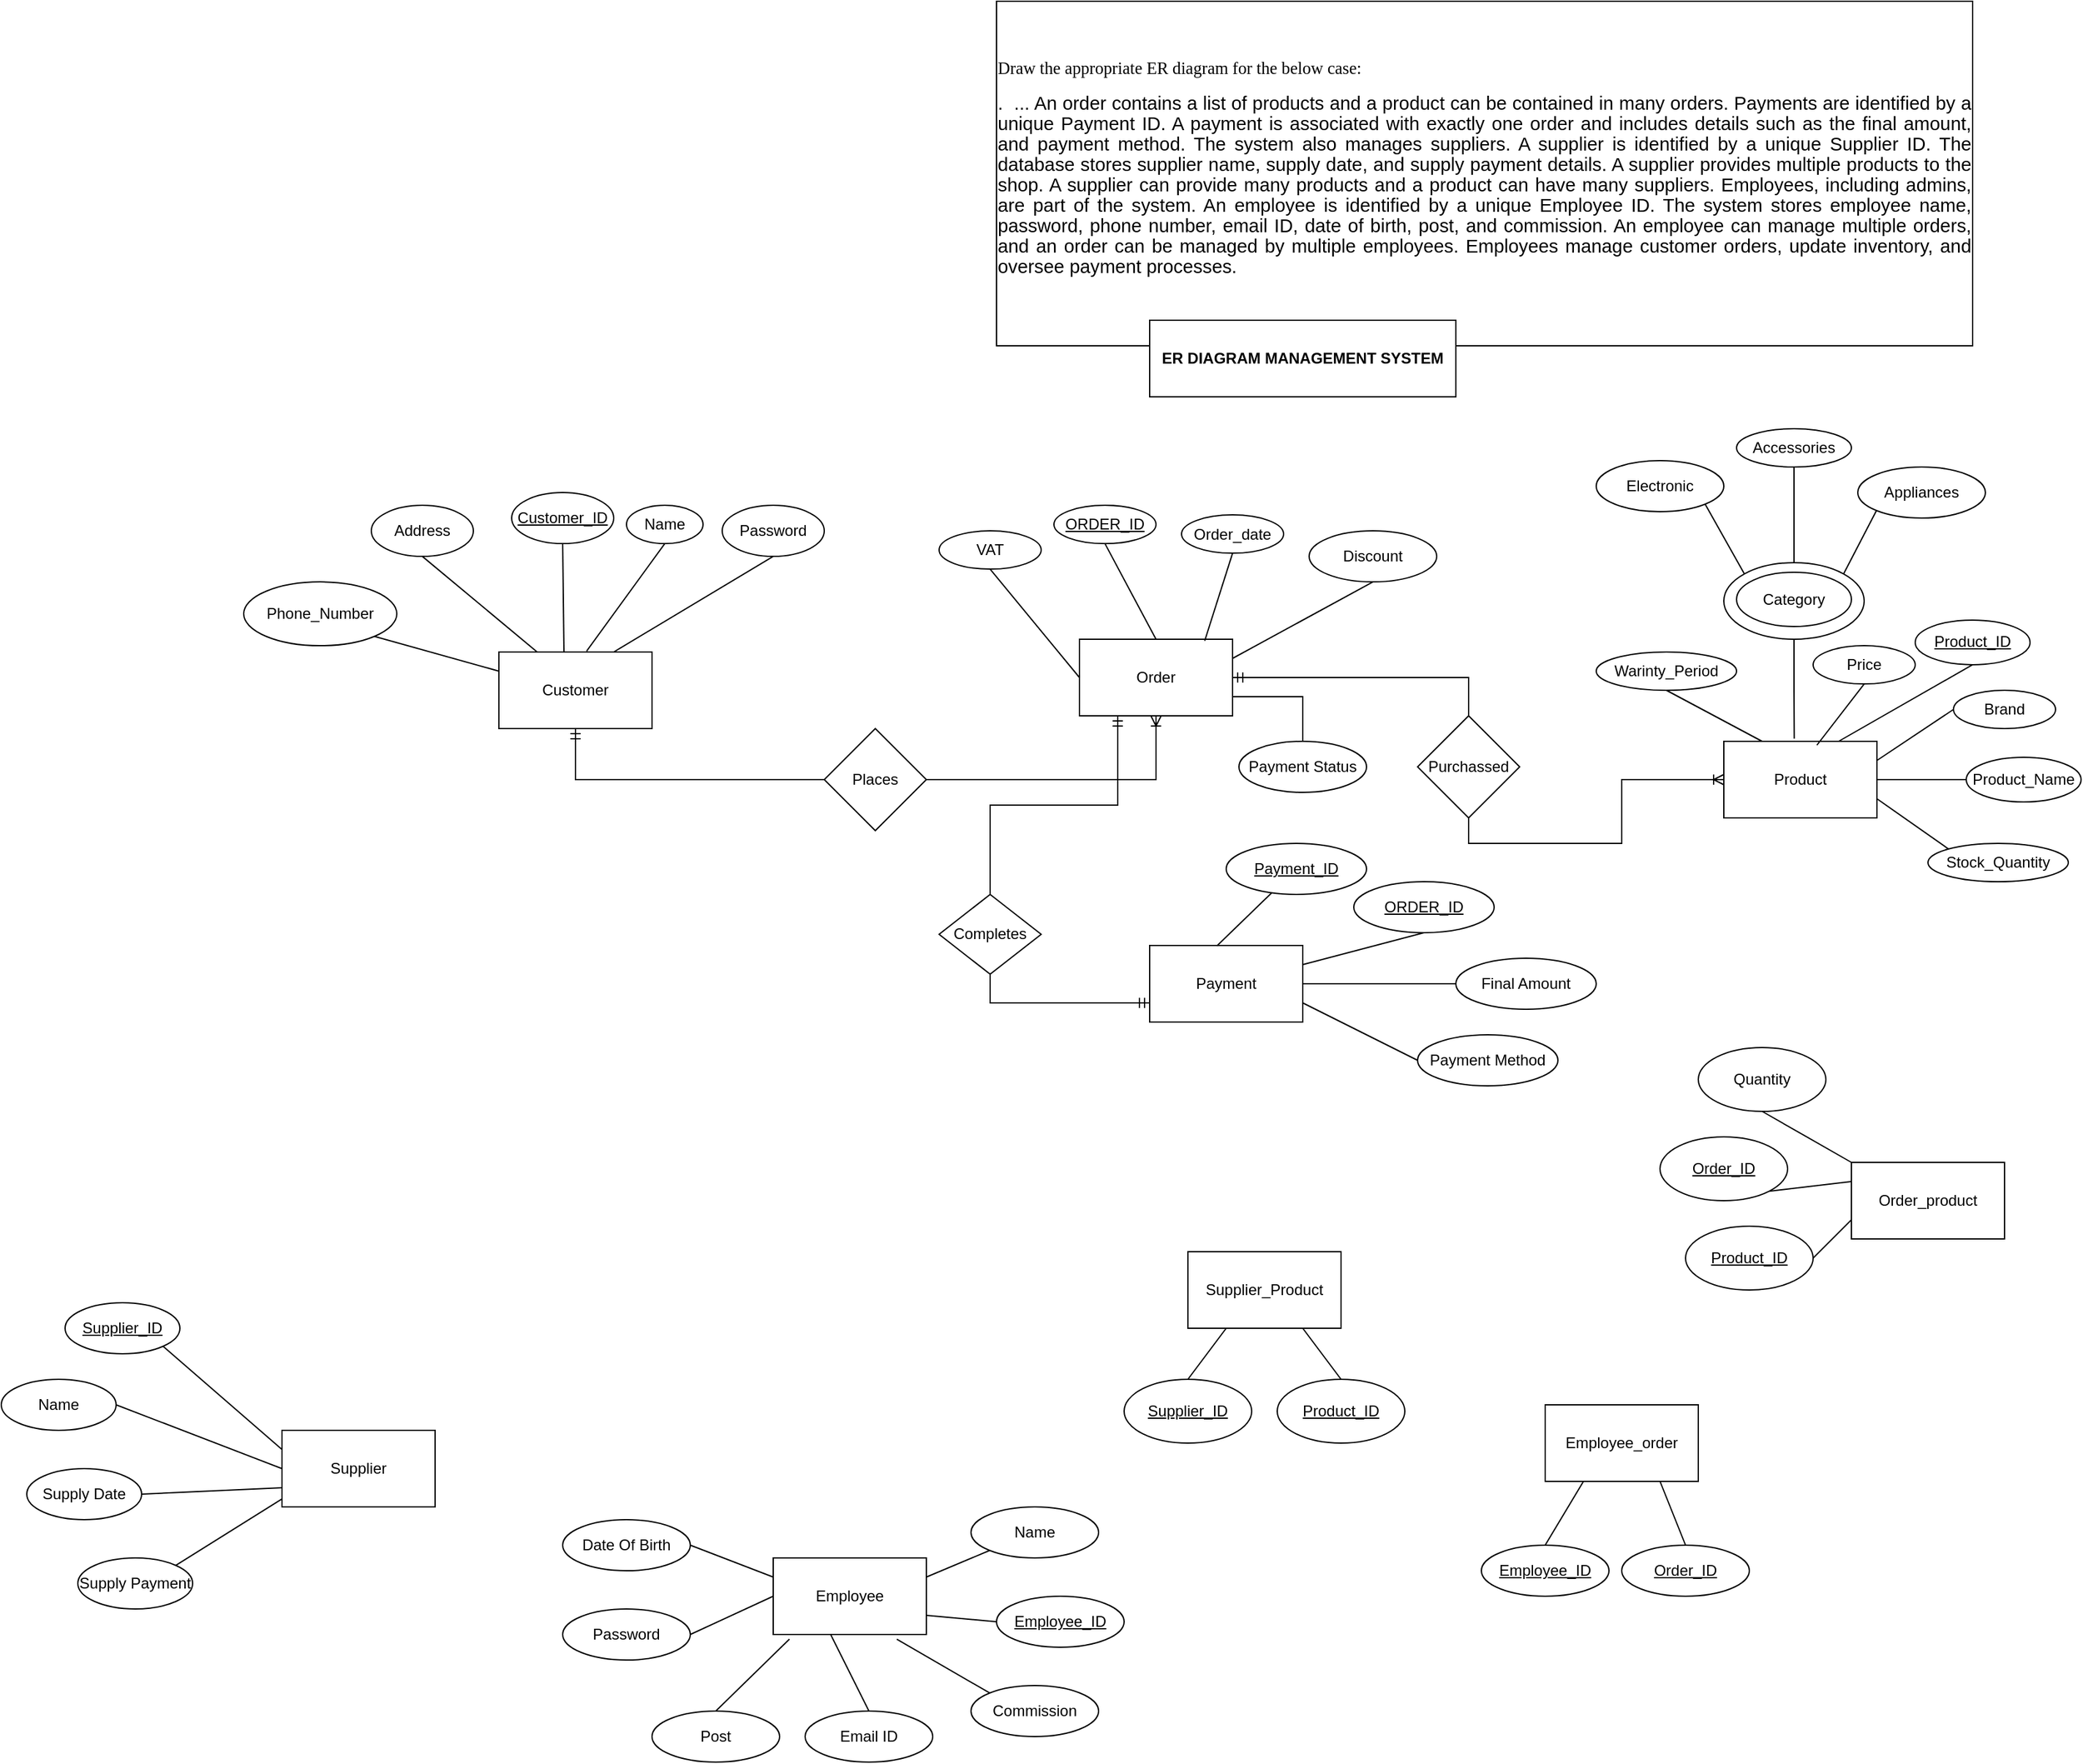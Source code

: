<mxfile version="26.1.1">
  <diagram id="R2lEEEUBdFMjLlhIrx00" name="Page-1">
    <mxGraphModel dx="2193" dy="1745" grid="1" gridSize="10" guides="1" tooltips="1" connect="1" arrows="1" fold="1" page="1" pageScale="1" pageWidth="850" pageHeight="1100" math="0" shadow="0" extFonts="Permanent Marker^https://fonts.googleapis.com/css?family=Permanent+Marker">
      <root>
        <mxCell id="0" />
        <mxCell id="1" parent="0" />
        <mxCell id="VHn_a0pWJ6ZcVYro_DaE-4" value="Customer" style="rounded=0;whiteSpace=wrap;html=1;" vertex="1" parent="1">
          <mxGeometry x="180" y="200" width="120" height="60" as="geometry" />
        </mxCell>
        <mxCell id="VHn_a0pWJ6ZcVYro_DaE-5" value="Order" style="rounded=0;whiteSpace=wrap;html=1;" vertex="1" parent="1">
          <mxGeometry x="635" y="190" width="120" height="60" as="geometry" />
        </mxCell>
        <mxCell id="VHn_a0pWJ6ZcVYro_DaE-6" value="Product" style="rounded=0;whiteSpace=wrap;html=1;" vertex="1" parent="1">
          <mxGeometry x="1140" y="270" width="120" height="60" as="geometry" />
        </mxCell>
        <mxCell id="VHn_a0pWJ6ZcVYro_DaE-7" value="Employee" style="rounded=0;whiteSpace=wrap;html=1;" vertex="1" parent="1">
          <mxGeometry x="395" y="910" width="120" height="60" as="geometry" />
        </mxCell>
        <mxCell id="VHn_a0pWJ6ZcVYro_DaE-108" style="rounded=0;orthogonalLoop=1;jettySize=auto;html=1;exitX=0.25;exitY=1;exitDx=0;exitDy=0;entryX=0.5;entryY=0;entryDx=0;entryDy=0;endArrow=none;startFill=0;" edge="1" parent="1" source="VHn_a0pWJ6ZcVYro_DaE-8" target="VHn_a0pWJ6ZcVYro_DaE-91">
          <mxGeometry relative="1" as="geometry" />
        </mxCell>
        <mxCell id="VHn_a0pWJ6ZcVYro_DaE-109" style="rounded=0;orthogonalLoop=1;jettySize=auto;html=1;exitX=0.75;exitY=1;exitDx=0;exitDy=0;entryX=0.5;entryY=0;entryDx=0;entryDy=0;endArrow=none;startFill=0;" edge="1" parent="1" source="VHn_a0pWJ6ZcVYro_DaE-8" target="VHn_a0pWJ6ZcVYro_DaE-92">
          <mxGeometry relative="1" as="geometry" />
        </mxCell>
        <mxCell id="VHn_a0pWJ6ZcVYro_DaE-8" value="Employee_order" style="rounded=0;whiteSpace=wrap;html=1;" vertex="1" parent="1">
          <mxGeometry x="1000" y="790" width="120" height="60" as="geometry" />
        </mxCell>
        <mxCell id="VHn_a0pWJ6ZcVYro_DaE-77" style="rounded=0;orthogonalLoop=1;jettySize=auto;html=1;exitX=1;exitY=0.5;exitDx=0;exitDy=0;entryX=0;entryY=0.5;entryDx=0;entryDy=0;endArrow=none;startFill=0;" edge="1" parent="1" source="VHn_a0pWJ6ZcVYro_DaE-9" target="VHn_a0pWJ6ZcVYro_DaE-76">
          <mxGeometry relative="1" as="geometry" />
        </mxCell>
        <mxCell id="VHn_a0pWJ6ZcVYro_DaE-9" value="Payment" style="rounded=0;whiteSpace=wrap;html=1;" vertex="1" parent="1">
          <mxGeometry x="690" y="430" width="120" height="60" as="geometry" />
        </mxCell>
        <mxCell id="VHn_a0pWJ6ZcVYro_DaE-12" value="&lt;u&gt;Customer_ID&lt;/u&gt;" style="ellipse;whiteSpace=wrap;html=1;" vertex="1" parent="1">
          <mxGeometry x="190" y="75.06" width="80" height="40" as="geometry" />
        </mxCell>
        <mxCell id="VHn_a0pWJ6ZcVYro_DaE-13" value="Name" style="ellipse;whiteSpace=wrap;html=1;" vertex="1" parent="1">
          <mxGeometry x="280" y="85.06" width="60" height="30" as="geometry" />
        </mxCell>
        <mxCell id="VHn_a0pWJ6ZcVYro_DaE-96" style="rounded=0;orthogonalLoop=1;jettySize=auto;html=1;exitX=0.5;exitY=1;exitDx=0;exitDy=0;entryX=0.25;entryY=0;entryDx=0;entryDy=0;endArrow=none;startFill=0;" edge="1" parent="1" source="VHn_a0pWJ6ZcVYro_DaE-14" target="VHn_a0pWJ6ZcVYro_DaE-4">
          <mxGeometry relative="1" as="geometry" />
        </mxCell>
        <mxCell id="VHn_a0pWJ6ZcVYro_DaE-14" value="Address" style="ellipse;whiteSpace=wrap;html=1;" vertex="1" parent="1">
          <mxGeometry x="80" y="85.06" width="80" height="40" as="geometry" />
        </mxCell>
        <mxCell id="VHn_a0pWJ6ZcVYro_DaE-94" style="rounded=0;orthogonalLoop=1;jettySize=auto;html=1;exitX=0.5;exitY=1;exitDx=0;exitDy=0;entryX=0.75;entryY=0;entryDx=0;entryDy=0;endArrow=none;startFill=0;" edge="1" parent="1" source="VHn_a0pWJ6ZcVYro_DaE-15" target="VHn_a0pWJ6ZcVYro_DaE-4">
          <mxGeometry relative="1" as="geometry" />
        </mxCell>
        <mxCell id="VHn_a0pWJ6ZcVYro_DaE-15" value="Password" style="ellipse;whiteSpace=wrap;html=1;" vertex="1" parent="1">
          <mxGeometry x="355" y="85.06" width="80" height="40" as="geometry" />
        </mxCell>
        <mxCell id="VHn_a0pWJ6ZcVYro_DaE-24" style="rounded=0;orthogonalLoop=1;jettySize=auto;html=1;exitX=0.5;exitY=1;exitDx=0;exitDy=0;entryX=0.573;entryY=-0.012;entryDx=0;entryDy=0;entryPerimeter=0;endArrow=none;startFill=0;" edge="1" parent="1" source="VHn_a0pWJ6ZcVYro_DaE-13" target="VHn_a0pWJ6ZcVYro_DaE-4">
          <mxGeometry relative="1" as="geometry" />
        </mxCell>
        <mxCell id="VHn_a0pWJ6ZcVYro_DaE-27" style="rounded=0;orthogonalLoop=1;jettySize=auto;html=1;exitX=0.5;exitY=1;exitDx=0;exitDy=0;entryX=0.5;entryY=0;entryDx=0;entryDy=0;endArrow=none;startFill=0;" edge="1" parent="1" source="VHn_a0pWJ6ZcVYro_DaE-26" target="VHn_a0pWJ6ZcVYro_DaE-5">
          <mxGeometry relative="1" as="geometry" />
        </mxCell>
        <mxCell id="VHn_a0pWJ6ZcVYro_DaE-26" value="&lt;u&gt;ORDER_ID&lt;/u&gt;" style="ellipse;whiteSpace=wrap;html=1;" vertex="1" parent="1">
          <mxGeometry x="615" y="85.06" width="80" height="30" as="geometry" />
        </mxCell>
        <mxCell id="VHn_a0pWJ6ZcVYro_DaE-28" value="Order_date" style="ellipse;whiteSpace=wrap;html=1;" vertex="1" parent="1">
          <mxGeometry x="715" y="92.56" width="80" height="30" as="geometry" />
        </mxCell>
        <mxCell id="VHn_a0pWJ6ZcVYro_DaE-33" style="rounded=0;orthogonalLoop=1;jettySize=auto;html=1;exitX=0.5;exitY=1;exitDx=0;exitDy=0;entryX=0;entryY=0.5;entryDx=0;entryDy=0;endArrow=none;startFill=0;" edge="1" parent="1" source="VHn_a0pWJ6ZcVYro_DaE-29" target="VHn_a0pWJ6ZcVYro_DaE-5">
          <mxGeometry relative="1" as="geometry" />
        </mxCell>
        <mxCell id="VHn_a0pWJ6ZcVYro_DaE-29" value="VAT" style="ellipse;whiteSpace=wrap;html=1;" vertex="1" parent="1">
          <mxGeometry x="525" y="105.06" width="80" height="30" as="geometry" />
        </mxCell>
        <mxCell id="VHn_a0pWJ6ZcVYro_DaE-32" style="rounded=0;orthogonalLoop=1;jettySize=auto;html=1;exitX=0.5;exitY=1;exitDx=0;exitDy=0;entryX=0.818;entryY=0.021;entryDx=0;entryDy=0;entryPerimeter=0;endArrow=none;startFill=0;" edge="1" parent="1" source="VHn_a0pWJ6ZcVYro_DaE-28" target="VHn_a0pWJ6ZcVYro_DaE-5">
          <mxGeometry relative="1" as="geometry" />
        </mxCell>
        <mxCell id="VHn_a0pWJ6ZcVYro_DaE-35" style="edgeStyle=orthogonalEdgeStyle;rounded=0;orthogonalLoop=1;jettySize=auto;html=1;exitX=0;exitY=0.5;exitDx=0;exitDy=0;entryX=0.5;entryY=1;entryDx=0;entryDy=0;endArrow=ERmandOne;startFill=0;endFill=0;" edge="1" parent="1" source="VHn_a0pWJ6ZcVYro_DaE-34" target="VHn_a0pWJ6ZcVYro_DaE-4">
          <mxGeometry relative="1" as="geometry" />
        </mxCell>
        <mxCell id="VHn_a0pWJ6ZcVYro_DaE-69" style="edgeStyle=orthogonalEdgeStyle;rounded=0;orthogonalLoop=1;jettySize=auto;html=1;exitX=1;exitY=0.5;exitDx=0;exitDy=0;entryX=0.5;entryY=1;entryDx=0;entryDy=0;endArrow=ERoneToMany;startFill=0;endFill=0;" edge="1" parent="1" source="VHn_a0pWJ6ZcVYro_DaE-34" target="VHn_a0pWJ6ZcVYro_DaE-5">
          <mxGeometry relative="1" as="geometry" />
        </mxCell>
        <mxCell id="VHn_a0pWJ6ZcVYro_DaE-34" value="Places" style="rhombus;whiteSpace=wrap;html=1;" vertex="1" parent="1">
          <mxGeometry x="435" y="260" width="80" height="80" as="geometry" />
        </mxCell>
        <mxCell id="VHn_a0pWJ6ZcVYro_DaE-57" style="rounded=0;orthogonalLoop=1;jettySize=auto;html=1;exitX=0.5;exitY=1;exitDx=0;exitDy=0;entryX=0.75;entryY=0;entryDx=0;entryDy=0;endArrow=none;startFill=0;" edge="1" parent="1" source="VHn_a0pWJ6ZcVYro_DaE-37" target="VHn_a0pWJ6ZcVYro_DaE-6">
          <mxGeometry relative="1" as="geometry" />
        </mxCell>
        <mxCell id="VHn_a0pWJ6ZcVYro_DaE-37" value="&lt;u&gt;Product_ID&lt;/u&gt;" style="ellipse;whiteSpace=wrap;html=1;" vertex="1" parent="1">
          <mxGeometry x="1290" y="174.94" width="90" height="35" as="geometry" />
        </mxCell>
        <mxCell id="VHn_a0pWJ6ZcVYro_DaE-60" style="edgeStyle=orthogonalEdgeStyle;rounded=0;orthogonalLoop=1;jettySize=auto;html=1;exitX=0;exitY=0.5;exitDx=0;exitDy=0;entryX=1;entryY=0.5;entryDx=0;entryDy=0;endArrow=none;startFill=0;" edge="1" parent="1" source="VHn_a0pWJ6ZcVYro_DaE-38" target="VHn_a0pWJ6ZcVYro_DaE-6">
          <mxGeometry relative="1" as="geometry" />
        </mxCell>
        <mxCell id="VHn_a0pWJ6ZcVYro_DaE-38" value="Product_Name" style="ellipse;whiteSpace=wrap;html=1;" vertex="1" parent="1">
          <mxGeometry x="1330" y="282.5" width="90" height="35" as="geometry" />
        </mxCell>
        <mxCell id="VHn_a0pWJ6ZcVYro_DaE-59" style="rounded=0;orthogonalLoop=1;jettySize=auto;html=1;exitX=0;exitY=0.5;exitDx=0;exitDy=0;entryX=1;entryY=0.25;entryDx=0;entryDy=0;endArrow=none;startFill=0;" edge="1" parent="1" source="VHn_a0pWJ6ZcVYro_DaE-39" target="VHn_a0pWJ6ZcVYro_DaE-6">
          <mxGeometry relative="1" as="geometry" />
        </mxCell>
        <mxCell id="VHn_a0pWJ6ZcVYro_DaE-39" value="Brand" style="ellipse;whiteSpace=wrap;html=1;" vertex="1" parent="1">
          <mxGeometry x="1320" y="230" width="80" height="30" as="geometry" />
        </mxCell>
        <mxCell id="VHn_a0pWJ6ZcVYro_DaE-112" style="rounded=0;orthogonalLoop=1;jettySize=auto;html=1;exitX=0;exitY=0;exitDx=0;exitDy=0;entryX=1;entryY=0.75;entryDx=0;entryDy=0;endArrow=none;startFill=0;" edge="1" parent="1" source="VHn_a0pWJ6ZcVYro_DaE-40" target="VHn_a0pWJ6ZcVYro_DaE-6">
          <mxGeometry relative="1" as="geometry" />
        </mxCell>
        <mxCell id="VHn_a0pWJ6ZcVYro_DaE-40" value="Stock_Quantity" style="ellipse;whiteSpace=wrap;html=1;" vertex="1" parent="1">
          <mxGeometry x="1300" y="350" width="110" height="30" as="geometry" />
        </mxCell>
        <mxCell id="VHn_a0pWJ6ZcVYro_DaE-58" style="rounded=0;orthogonalLoop=1;jettySize=auto;html=1;exitX=0.5;exitY=1;exitDx=0;exitDy=0;entryX=0.25;entryY=0;entryDx=0;entryDy=0;endArrow=none;startFill=0;" edge="1" parent="1" source="VHn_a0pWJ6ZcVYro_DaE-41" target="VHn_a0pWJ6ZcVYro_DaE-6">
          <mxGeometry relative="1" as="geometry" />
        </mxCell>
        <mxCell id="VHn_a0pWJ6ZcVYro_DaE-41" value="Warinty_Period" style="ellipse;whiteSpace=wrap;html=1;" vertex="1" parent="1">
          <mxGeometry x="1040" y="200" width="110" height="30" as="geometry" />
        </mxCell>
        <mxCell id="VHn_a0pWJ6ZcVYro_DaE-43" value="" style="ellipse;whiteSpace=wrap;html=1;" vertex="1" parent="1">
          <mxGeometry x="1140" y="130" width="110" height="60" as="geometry" />
        </mxCell>
        <mxCell id="VHn_a0pWJ6ZcVYro_DaE-44" value="Category" style="ellipse;whiteSpace=wrap;html=1;" vertex="1" parent="1">
          <mxGeometry x="1150" y="137.5" width="90" height="42.5" as="geometry" />
        </mxCell>
        <mxCell id="VHn_a0pWJ6ZcVYro_DaE-111" style="rounded=0;orthogonalLoop=1;jettySize=auto;html=1;exitX=1;exitY=1;exitDx=0;exitDy=0;entryX=0;entryY=0;entryDx=0;entryDy=0;endArrow=none;startFill=0;" edge="1" parent="1" source="VHn_a0pWJ6ZcVYro_DaE-46" target="VHn_a0pWJ6ZcVYro_DaE-43">
          <mxGeometry relative="1" as="geometry" />
        </mxCell>
        <mxCell id="VHn_a0pWJ6ZcVYro_DaE-46" value="Electronic" style="ellipse;whiteSpace=wrap;html=1;" vertex="1" parent="1">
          <mxGeometry x="1040" y="50" width="100" height="40" as="geometry" />
        </mxCell>
        <mxCell id="VHn_a0pWJ6ZcVYro_DaE-51" style="edgeStyle=orthogonalEdgeStyle;rounded=0;orthogonalLoop=1;jettySize=auto;html=1;exitX=0.5;exitY=1;exitDx=0;exitDy=0;entryX=0.5;entryY=0;entryDx=0;entryDy=0;endArrow=none;startFill=0;" edge="1" parent="1" source="VHn_a0pWJ6ZcVYro_DaE-48" target="VHn_a0pWJ6ZcVYro_DaE-43">
          <mxGeometry relative="1" as="geometry" />
        </mxCell>
        <mxCell id="VHn_a0pWJ6ZcVYro_DaE-48" value="Accessories" style="ellipse;whiteSpace=wrap;html=1;" vertex="1" parent="1">
          <mxGeometry x="1150" y="25" width="90" height="30" as="geometry" />
        </mxCell>
        <mxCell id="VHn_a0pWJ6ZcVYro_DaE-110" style="rounded=0;orthogonalLoop=1;jettySize=auto;html=1;exitX=0;exitY=1;exitDx=0;exitDy=0;entryX=1;entryY=0;entryDx=0;entryDy=0;endArrow=none;startFill=0;" edge="1" parent="1" source="VHn_a0pWJ6ZcVYro_DaE-49" target="VHn_a0pWJ6ZcVYro_DaE-43">
          <mxGeometry relative="1" as="geometry" />
        </mxCell>
        <mxCell id="VHn_a0pWJ6ZcVYro_DaE-49" value="Appliances" style="ellipse;whiteSpace=wrap;html=1;" vertex="1" parent="1">
          <mxGeometry x="1245" y="55" width="100" height="40" as="geometry" />
        </mxCell>
        <mxCell id="VHn_a0pWJ6ZcVYro_DaE-53" style="edgeStyle=orthogonalEdgeStyle;rounded=0;orthogonalLoop=1;jettySize=auto;html=1;exitX=0.5;exitY=1;exitDx=0;exitDy=0;entryX=0.46;entryY=-0.036;entryDx=0;entryDy=0;entryPerimeter=0;endArrow=none;startFill=0;" edge="1" parent="1" source="VHn_a0pWJ6ZcVYro_DaE-43" target="VHn_a0pWJ6ZcVYro_DaE-6">
          <mxGeometry relative="1" as="geometry" />
        </mxCell>
        <mxCell id="VHn_a0pWJ6ZcVYro_DaE-67" style="rounded=0;orthogonalLoop=1;jettySize=auto;html=1;exitX=0.5;exitY=1;exitDx=0;exitDy=0;entryX=1;entryY=0.25;entryDx=0;entryDy=0;endArrow=none;startFill=0;" edge="1" parent="1" source="VHn_a0pWJ6ZcVYro_DaE-62" target="VHn_a0pWJ6ZcVYro_DaE-5">
          <mxGeometry relative="1" as="geometry" />
        </mxCell>
        <mxCell id="VHn_a0pWJ6ZcVYro_DaE-62" value="Discount" style="ellipse;whiteSpace=wrap;html=1;" vertex="1" parent="1">
          <mxGeometry x="815" y="105.06" width="100" height="40" as="geometry" />
        </mxCell>
        <mxCell id="VHn_a0pWJ6ZcVYro_DaE-68" style="edgeStyle=orthogonalEdgeStyle;rounded=0;orthogonalLoop=1;jettySize=auto;html=1;exitX=0.5;exitY=0;exitDx=0;exitDy=0;entryX=1;entryY=0.75;entryDx=0;entryDy=0;endArrow=none;startFill=0;" edge="1" parent="1" source="VHn_a0pWJ6ZcVYro_DaE-63" target="VHn_a0pWJ6ZcVYro_DaE-5">
          <mxGeometry relative="1" as="geometry" />
        </mxCell>
        <mxCell id="VHn_a0pWJ6ZcVYro_DaE-63" value="Payment Status" style="ellipse;whiteSpace=wrap;html=1;" vertex="1" parent="1">
          <mxGeometry x="760" y="270" width="100" height="40" as="geometry" />
        </mxCell>
        <mxCell id="VHn_a0pWJ6ZcVYro_DaE-70" value="&lt;u&gt;Payment_ID&lt;/u&gt;" style="ellipse;whiteSpace=wrap;html=1;" vertex="1" parent="1">
          <mxGeometry x="750" y="350" width="110" height="40" as="geometry" />
        </mxCell>
        <mxCell id="VHn_a0pWJ6ZcVYro_DaE-79" style="rounded=0;orthogonalLoop=1;jettySize=auto;html=1;exitX=0.5;exitY=1;exitDx=0;exitDy=0;entryX=1;entryY=0.25;entryDx=0;entryDy=0;endArrow=none;startFill=0;" edge="1" parent="1" source="VHn_a0pWJ6ZcVYro_DaE-72" target="VHn_a0pWJ6ZcVYro_DaE-9">
          <mxGeometry relative="1" as="geometry" />
        </mxCell>
        <mxCell id="VHn_a0pWJ6ZcVYro_DaE-72" value="&lt;u&gt;ORDER_ID&lt;/u&gt;" style="ellipse;whiteSpace=wrap;html=1;" vertex="1" parent="1">
          <mxGeometry x="850" y="380" width="110" height="40" as="geometry" />
        </mxCell>
        <mxCell id="VHn_a0pWJ6ZcVYro_DaE-80" style="rounded=0;orthogonalLoop=1;jettySize=auto;html=1;exitX=0;exitY=0.5;exitDx=0;exitDy=0;entryX=1;entryY=0.75;entryDx=0;entryDy=0;endArrow=none;startFill=0;" edge="1" parent="1" source="VHn_a0pWJ6ZcVYro_DaE-74" target="VHn_a0pWJ6ZcVYro_DaE-9">
          <mxGeometry relative="1" as="geometry" />
        </mxCell>
        <mxCell id="VHn_a0pWJ6ZcVYro_DaE-74" value="Payment Method" style="ellipse;whiteSpace=wrap;html=1;" vertex="1" parent="1">
          <mxGeometry x="900" y="500" width="110" height="40" as="geometry" />
        </mxCell>
        <mxCell id="VHn_a0pWJ6ZcVYro_DaE-76" value="Final Amount" style="ellipse;whiteSpace=wrap;html=1;" vertex="1" parent="1">
          <mxGeometry x="930" y="440" width="110" height="40" as="geometry" />
        </mxCell>
        <mxCell id="VHn_a0pWJ6ZcVYro_DaE-78" style="rounded=0;orthogonalLoop=1;jettySize=auto;html=1;entryX=0.439;entryY=0.006;entryDx=0;entryDy=0;entryPerimeter=0;endArrow=none;startFill=0;" edge="1" parent="1" source="VHn_a0pWJ6ZcVYro_DaE-70" target="VHn_a0pWJ6ZcVYro_DaE-9">
          <mxGeometry relative="1" as="geometry" />
        </mxCell>
        <mxCell id="VHn_a0pWJ6ZcVYro_DaE-106" style="rounded=0;orthogonalLoop=1;jettySize=auto;html=1;exitX=0;exitY=0.5;exitDx=0;exitDy=0;entryX=1;entryY=0.75;entryDx=0;entryDy=0;endArrow=none;startFill=0;" edge="1" parent="1" source="VHn_a0pWJ6ZcVYro_DaE-83" target="VHn_a0pWJ6ZcVYro_DaE-7">
          <mxGeometry relative="1" as="geometry" />
        </mxCell>
        <mxCell id="VHn_a0pWJ6ZcVYro_DaE-83" value="&lt;u&gt;Employee_ID&lt;/u&gt;" style="ellipse;whiteSpace=wrap;html=1;" vertex="1" parent="1">
          <mxGeometry x="570" y="940" width="100" height="40" as="geometry" />
        </mxCell>
        <mxCell id="VHn_a0pWJ6ZcVYro_DaE-100" style="rounded=0;orthogonalLoop=1;jettySize=auto;html=1;exitX=1;exitY=0.5;exitDx=0;exitDy=0;entryX=0;entryY=0.5;entryDx=0;entryDy=0;endArrow=none;startFill=0;" edge="1" parent="1" source="VHn_a0pWJ6ZcVYro_DaE-84" target="VHn_a0pWJ6ZcVYro_DaE-7">
          <mxGeometry relative="1" as="geometry" />
        </mxCell>
        <mxCell id="VHn_a0pWJ6ZcVYro_DaE-84" value="Password" style="ellipse;whiteSpace=wrap;html=1;" vertex="1" parent="1">
          <mxGeometry x="230" y="950" width="100" height="40" as="geometry" />
        </mxCell>
        <mxCell id="VHn_a0pWJ6ZcVYro_DaE-85" value="Email ID" style="ellipse;whiteSpace=wrap;html=1;" vertex="1" parent="1">
          <mxGeometry x="420" y="1030" width="100" height="40" as="geometry" />
        </mxCell>
        <mxCell id="VHn_a0pWJ6ZcVYro_DaE-107" style="rounded=0;orthogonalLoop=1;jettySize=auto;html=1;exitX=0;exitY=1;exitDx=0;exitDy=0;entryX=1;entryY=0.25;entryDx=0;entryDy=0;endArrow=none;startFill=0;" edge="1" parent="1" source="VHn_a0pWJ6ZcVYro_DaE-86" target="VHn_a0pWJ6ZcVYro_DaE-7">
          <mxGeometry relative="1" as="geometry" />
        </mxCell>
        <mxCell id="VHn_a0pWJ6ZcVYro_DaE-86" value="Name" style="ellipse;whiteSpace=wrap;html=1;" vertex="1" parent="1">
          <mxGeometry x="550" y="870" width="100" height="40" as="geometry" />
        </mxCell>
        <mxCell id="VHn_a0pWJ6ZcVYro_DaE-99" style="rounded=0;orthogonalLoop=1;jettySize=auto;html=1;exitX=1;exitY=0.5;exitDx=0;exitDy=0;entryX=0;entryY=0.25;entryDx=0;entryDy=0;endArrow=none;startFill=0;" edge="1" parent="1" source="VHn_a0pWJ6ZcVYro_DaE-87" target="VHn_a0pWJ6ZcVYro_DaE-7">
          <mxGeometry relative="1" as="geometry" />
        </mxCell>
        <mxCell id="VHn_a0pWJ6ZcVYro_DaE-87" value="Date Of Birth" style="ellipse;whiteSpace=wrap;html=1;" vertex="1" parent="1">
          <mxGeometry x="230" y="880" width="100" height="40" as="geometry" />
        </mxCell>
        <mxCell id="VHn_a0pWJ6ZcVYro_DaE-88" value="Post" style="ellipse;whiteSpace=wrap;html=1;" vertex="1" parent="1">
          <mxGeometry x="300" y="1030" width="100" height="40" as="geometry" />
        </mxCell>
        <mxCell id="VHn_a0pWJ6ZcVYro_DaE-89" value="Commission" style="ellipse;whiteSpace=wrap;html=1;" vertex="1" parent="1">
          <mxGeometry x="550" y="1010" width="100" height="40" as="geometry" />
        </mxCell>
        <mxCell id="VHn_a0pWJ6ZcVYro_DaE-91" value="&lt;u&gt;Employee_ID&lt;/u&gt;" style="ellipse;whiteSpace=wrap;html=1;" vertex="1" parent="1">
          <mxGeometry x="950" y="900" width="100" height="40" as="geometry" />
        </mxCell>
        <mxCell id="VHn_a0pWJ6ZcVYro_DaE-92" value="&lt;u&gt;Order_ID&lt;/u&gt;" style="ellipse;whiteSpace=wrap;html=1;" vertex="1" parent="1">
          <mxGeometry x="1060" y="900" width="100" height="40" as="geometry" />
        </mxCell>
        <mxCell id="VHn_a0pWJ6ZcVYro_DaE-95" style="rounded=0;orthogonalLoop=1;jettySize=auto;html=1;exitX=0.5;exitY=1;exitDx=0;exitDy=0;entryX=0.425;entryY=0.006;entryDx=0;entryDy=0;entryPerimeter=0;endArrow=none;startFill=0;" edge="1" parent="1" source="VHn_a0pWJ6ZcVYro_DaE-12" target="VHn_a0pWJ6ZcVYro_DaE-4">
          <mxGeometry relative="1" as="geometry" />
        </mxCell>
        <mxCell id="VHn_a0pWJ6ZcVYro_DaE-101" style="rounded=0;orthogonalLoop=1;jettySize=auto;html=1;exitX=0.5;exitY=0;exitDx=0;exitDy=0;entryX=0.106;entryY=1.061;entryDx=0;entryDy=0;entryPerimeter=0;endArrow=none;startFill=0;" edge="1" parent="1" source="VHn_a0pWJ6ZcVYro_DaE-88" target="VHn_a0pWJ6ZcVYro_DaE-7">
          <mxGeometry relative="1" as="geometry" />
        </mxCell>
        <mxCell id="VHn_a0pWJ6ZcVYro_DaE-102" style="rounded=0;orthogonalLoop=1;jettySize=auto;html=1;exitX=0.5;exitY=0;exitDx=0;exitDy=0;entryX=0.375;entryY=1;entryDx=0;entryDy=0;entryPerimeter=0;endArrow=none;startFill=0;" edge="1" parent="1" source="VHn_a0pWJ6ZcVYro_DaE-85" target="VHn_a0pWJ6ZcVYro_DaE-7">
          <mxGeometry relative="1" as="geometry" />
        </mxCell>
        <mxCell id="VHn_a0pWJ6ZcVYro_DaE-103" style="rounded=0;orthogonalLoop=1;jettySize=auto;html=1;exitX=0;exitY=0;exitDx=0;exitDy=0;entryX=0.807;entryY=1.061;entryDx=0;entryDy=0;entryPerimeter=0;endArrow=none;startFill=0;" edge="1" parent="1" source="VHn_a0pWJ6ZcVYro_DaE-89" target="VHn_a0pWJ6ZcVYro_DaE-7">
          <mxGeometry relative="1" as="geometry" />
        </mxCell>
        <mxCell id="VHn_a0pWJ6ZcVYro_DaE-114" value="Supplier" style="rounded=0;whiteSpace=wrap;html=1;" vertex="1" parent="1">
          <mxGeometry x="10" y="810" width="120" height="60" as="geometry" />
        </mxCell>
        <mxCell id="VHn_a0pWJ6ZcVYro_DaE-123" style="rounded=0;orthogonalLoop=1;jettySize=auto;html=1;exitX=1;exitY=1;exitDx=0;exitDy=0;entryX=0;entryY=0.25;entryDx=0;entryDy=0;endArrow=none;startFill=0;" edge="1" parent="1" source="VHn_a0pWJ6ZcVYro_DaE-115" target="VHn_a0pWJ6ZcVYro_DaE-114">
          <mxGeometry relative="1" as="geometry" />
        </mxCell>
        <mxCell id="VHn_a0pWJ6ZcVYro_DaE-115" value="&lt;u&gt;Supplier_ID&lt;/u&gt;" style="ellipse;whiteSpace=wrap;html=1;" vertex="1" parent="1">
          <mxGeometry x="-160" y="710" width="90" height="40" as="geometry" />
        </mxCell>
        <mxCell id="VHn_a0pWJ6ZcVYro_DaE-124" style="rounded=0;orthogonalLoop=1;jettySize=auto;html=1;exitX=1;exitY=0.5;exitDx=0;exitDy=0;entryX=0;entryY=0.5;entryDx=0;entryDy=0;endArrow=none;startFill=0;" edge="1" parent="1" source="VHn_a0pWJ6ZcVYro_DaE-116" target="VHn_a0pWJ6ZcVYro_DaE-114">
          <mxGeometry relative="1" as="geometry" />
        </mxCell>
        <mxCell id="VHn_a0pWJ6ZcVYro_DaE-116" value="Name" style="ellipse;whiteSpace=wrap;html=1;" vertex="1" parent="1">
          <mxGeometry x="-210" y="770" width="90" height="40" as="geometry" />
        </mxCell>
        <mxCell id="VHn_a0pWJ6ZcVYro_DaE-117" value="Supply Payment" style="ellipse;whiteSpace=wrap;html=1;" vertex="1" parent="1">
          <mxGeometry x="-150" y="910" width="90" height="40" as="geometry" />
        </mxCell>
        <mxCell id="VHn_a0pWJ6ZcVYro_DaE-125" style="rounded=0;orthogonalLoop=1;jettySize=auto;html=1;exitX=1;exitY=0.5;exitDx=0;exitDy=0;entryX=0;entryY=0.75;entryDx=0;entryDy=0;endArrow=none;startFill=0;" edge="1" parent="1" source="VHn_a0pWJ6ZcVYro_DaE-118" target="VHn_a0pWJ6ZcVYro_DaE-114">
          <mxGeometry relative="1" as="geometry" />
        </mxCell>
        <mxCell id="VHn_a0pWJ6ZcVYro_DaE-118" value="Supply Date" style="ellipse;whiteSpace=wrap;html=1;" vertex="1" parent="1">
          <mxGeometry x="-190" y="840" width="90" height="40" as="geometry" />
        </mxCell>
        <mxCell id="VHn_a0pWJ6ZcVYro_DaE-126" style="rounded=0;orthogonalLoop=1;jettySize=auto;html=1;exitX=1;exitY=0;exitDx=0;exitDy=0;entryX=0.001;entryY=0.894;entryDx=0;entryDy=0;entryPerimeter=0;endArrow=none;startFill=0;" edge="1" parent="1" source="VHn_a0pWJ6ZcVYro_DaE-117" target="VHn_a0pWJ6ZcVYro_DaE-114">
          <mxGeometry relative="1" as="geometry" />
        </mxCell>
        <mxCell id="VHn_a0pWJ6ZcVYro_DaE-128" value="Order_product" style="rounded=0;whiteSpace=wrap;html=1;" vertex="1" parent="1">
          <mxGeometry x="1240" y="600" width="120" height="60" as="geometry" />
        </mxCell>
        <mxCell id="VHn_a0pWJ6ZcVYro_DaE-133" style="rounded=0;orthogonalLoop=1;jettySize=auto;html=1;exitX=1;exitY=1;exitDx=0;exitDy=0;entryX=0;entryY=0.25;entryDx=0;entryDy=0;endArrow=none;startFill=0;" edge="1" parent="1" source="VHn_a0pWJ6ZcVYro_DaE-129" target="VHn_a0pWJ6ZcVYro_DaE-128">
          <mxGeometry relative="1" as="geometry" />
        </mxCell>
        <mxCell id="VHn_a0pWJ6ZcVYro_DaE-129" value="&lt;u&gt;Order_ID&lt;/u&gt;" style="ellipse;whiteSpace=wrap;html=1;" vertex="1" parent="1">
          <mxGeometry x="1090" y="580" width="100" height="50" as="geometry" />
        </mxCell>
        <mxCell id="VHn_a0pWJ6ZcVYro_DaE-132" style="rounded=0;orthogonalLoop=1;jettySize=auto;html=1;exitX=0.5;exitY=1;exitDx=0;exitDy=0;entryX=0;entryY=0;entryDx=0;entryDy=0;endArrow=none;startFill=0;" edge="1" parent="1" source="VHn_a0pWJ6ZcVYro_DaE-130" target="VHn_a0pWJ6ZcVYro_DaE-128">
          <mxGeometry relative="1" as="geometry" />
        </mxCell>
        <mxCell id="VHn_a0pWJ6ZcVYro_DaE-130" value="Quantity" style="ellipse;whiteSpace=wrap;html=1;" vertex="1" parent="1">
          <mxGeometry x="1120" y="510" width="100" height="50" as="geometry" />
        </mxCell>
        <mxCell id="VHn_a0pWJ6ZcVYro_DaE-134" style="rounded=0;orthogonalLoop=1;jettySize=auto;html=1;exitX=1;exitY=0.5;exitDx=0;exitDy=0;entryX=0;entryY=0.75;entryDx=0;entryDy=0;endArrow=none;startFill=0;" edge="1" parent="1" source="VHn_a0pWJ6ZcVYro_DaE-131" target="VHn_a0pWJ6ZcVYro_DaE-128">
          <mxGeometry relative="1" as="geometry" />
        </mxCell>
        <mxCell id="VHn_a0pWJ6ZcVYro_DaE-131" value="&lt;u&gt;Product_ID&lt;/u&gt;" style="ellipse;whiteSpace=wrap;html=1;" vertex="1" parent="1">
          <mxGeometry x="1110" y="650" width="100" height="50" as="geometry" />
        </mxCell>
        <mxCell id="VHn_a0pWJ6ZcVYro_DaE-140" style="rounded=0;orthogonalLoop=1;jettySize=auto;html=1;exitX=0.25;exitY=1;exitDx=0;exitDy=0;entryX=0.5;entryY=0;entryDx=0;entryDy=0;endArrow=none;startFill=0;" edge="1" parent="1" source="VHn_a0pWJ6ZcVYro_DaE-135" target="VHn_a0pWJ6ZcVYro_DaE-136">
          <mxGeometry relative="1" as="geometry" />
        </mxCell>
        <mxCell id="VHn_a0pWJ6ZcVYro_DaE-141" style="rounded=0;orthogonalLoop=1;jettySize=auto;html=1;exitX=0.75;exitY=1;exitDx=0;exitDy=0;entryX=0.5;entryY=0;entryDx=0;entryDy=0;endArrow=none;startFill=0;" edge="1" parent="1" source="VHn_a0pWJ6ZcVYro_DaE-135" target="VHn_a0pWJ6ZcVYro_DaE-139">
          <mxGeometry relative="1" as="geometry" />
        </mxCell>
        <mxCell id="VHn_a0pWJ6ZcVYro_DaE-135" value="Supplier_Product" style="rounded=0;whiteSpace=wrap;html=1;" vertex="1" parent="1">
          <mxGeometry x="720" y="670" width="120" height="60" as="geometry" />
        </mxCell>
        <mxCell id="VHn_a0pWJ6ZcVYro_DaE-136" value="&lt;u&gt;Supplier_ID&lt;/u&gt;" style="ellipse;whiteSpace=wrap;html=1;" vertex="1" parent="1">
          <mxGeometry x="670" y="770" width="100" height="50" as="geometry" />
        </mxCell>
        <mxCell id="VHn_a0pWJ6ZcVYro_DaE-139" value="&lt;u&gt;Product_ID&lt;/u&gt;" style="ellipse;whiteSpace=wrap;html=1;" vertex="1" parent="1">
          <mxGeometry x="790" y="770" width="100" height="50" as="geometry" />
        </mxCell>
        <mxCell id="VHn_a0pWJ6ZcVYro_DaE-144" value="&lt;p style=&quot;margin: 0cm 0cm 8pt; line-height: normal; font-size: 11pt; font-family: Aptos, sans-serif; text-align: start;&quot; class=&quot;MsoNormal&quot;&gt;&lt;span style=&quot;font-size: 10pt; font-family: &amp;quot;Times New Roman&amp;quot;, serif;&quot; lang=&quot;EN-US&quot;&gt;Draw the appropriate ER diagram for the below case:&lt;/span&gt;&lt;/p&gt;&lt;p style=&quot;margin: 0cm 0cm 8pt; line-height: normal; font-size: 11pt; font-family: Aptos, sans-serif; text-align: justify;&quot; class=&quot;MsoNormal&quot;&gt;&lt;span lang=&quot;EN-US&quot;&gt;.&amp;nbsp; ... An order contains a list of products and a product can be contained in many orders. Payments are identified by a unique Payment ID. A payment is associated with exactly one order and includes details such as the final amount, and payment method. The system also manages suppliers. A supplier is identified by a unique Supplier ID. The database stores supplier name, supply date, and supply payment details. A supplier provides multiple products to the shop. A supplier can provide many products and a product can have many suppliers. Employees, including admins, are part of the system. An employee is identified by a unique Employee ID. The system stores employee name, password, phone number, email ID, date of birth, post, and commission. An employee can manage multiple orders, and an order can be managed by multiple employees. Employees manage customer orders, update inventory, and oversee payment processes.&lt;/span&gt;&lt;/p&gt;" style="rounded=0;whiteSpace=wrap;html=1;" vertex="1" parent="1">
          <mxGeometry x="570" y="-310" width="765" height="270" as="geometry" />
        </mxCell>
        <mxCell id="VHn_a0pWJ6ZcVYro_DaE-145" value="&lt;b&gt;ER DIAGRAM MANAGEMENT SYSTEM&lt;/b&gt;" style="rounded=0;whiteSpace=wrap;html=1;" vertex="1" parent="1">
          <mxGeometry x="690" y="-60" width="240" height="60" as="geometry" />
        </mxCell>
        <mxCell id="VHn_a0pWJ6ZcVYro_DaE-151" style="edgeStyle=orthogonalEdgeStyle;rounded=0;orthogonalLoop=1;jettySize=auto;html=1;exitX=0.5;exitY=1;exitDx=0;exitDy=0;entryX=0;entryY=0.5;entryDx=0;entryDy=0;endArrow=ERoneToMany;startFill=0;endFill=0;" edge="1" parent="1" source="VHn_a0pWJ6ZcVYro_DaE-148" target="VHn_a0pWJ6ZcVYro_DaE-6">
          <mxGeometry relative="1" as="geometry" />
        </mxCell>
        <mxCell id="VHn_a0pWJ6ZcVYro_DaE-157" style="edgeStyle=orthogonalEdgeStyle;rounded=0;orthogonalLoop=1;jettySize=auto;html=1;exitX=0.5;exitY=0;exitDx=0;exitDy=0;entryX=1;entryY=0.5;entryDx=0;entryDy=0;endArrow=ERmandOne;endFill=0;" edge="1" parent="1" source="VHn_a0pWJ6ZcVYro_DaE-148" target="VHn_a0pWJ6ZcVYro_DaE-5">
          <mxGeometry relative="1" as="geometry" />
        </mxCell>
        <mxCell id="VHn_a0pWJ6ZcVYro_DaE-148" value="Purchassed" style="rhombus;whiteSpace=wrap;html=1;" vertex="1" parent="1">
          <mxGeometry x="900" y="250" width="80" height="80" as="geometry" />
        </mxCell>
        <mxCell id="VHn_a0pWJ6ZcVYro_DaE-154" style="rounded=0;orthogonalLoop=1;jettySize=auto;html=1;exitX=1;exitY=1;exitDx=0;exitDy=0;entryX=0;entryY=0.25;entryDx=0;entryDy=0;endArrow=none;startFill=0;" edge="1" parent="1" source="VHn_a0pWJ6ZcVYro_DaE-152" target="VHn_a0pWJ6ZcVYro_DaE-4">
          <mxGeometry relative="1" as="geometry" />
        </mxCell>
        <mxCell id="VHn_a0pWJ6ZcVYro_DaE-152" value="Phone_Number" style="ellipse;whiteSpace=wrap;html=1;" vertex="1" parent="1">
          <mxGeometry x="-20" y="145.06" width="120" height="50" as="geometry" />
        </mxCell>
        <mxCell id="VHn_a0pWJ6ZcVYro_DaE-155" value="Price" style="ellipse;whiteSpace=wrap;html=1;" vertex="1" parent="1">
          <mxGeometry x="1210" y="195.06" width="80" height="30" as="geometry" />
        </mxCell>
        <mxCell id="VHn_a0pWJ6ZcVYro_DaE-156" style="rounded=0;orthogonalLoop=1;jettySize=auto;html=1;exitX=0.5;exitY=1;exitDx=0;exitDy=0;entryX=0.608;entryY=0.05;entryDx=0;entryDy=0;entryPerimeter=0;endArrow=none;startFill=0;" edge="1" parent="1" source="VHn_a0pWJ6ZcVYro_DaE-155" target="VHn_a0pWJ6ZcVYro_DaE-6">
          <mxGeometry relative="1" as="geometry" />
        </mxCell>
        <mxCell id="VHn_a0pWJ6ZcVYro_DaE-162" style="rounded=0;orthogonalLoop=1;jettySize=auto;html=1;exitX=0.5;exitY=0;exitDx=0;exitDy=0;entryX=0.25;entryY=1;entryDx=0;entryDy=0;edgeStyle=orthogonalEdgeStyle;endArrow=ERmandOne;endFill=0;" edge="1" parent="1" source="VHn_a0pWJ6ZcVYro_DaE-161" target="VHn_a0pWJ6ZcVYro_DaE-5">
          <mxGeometry relative="1" as="geometry" />
        </mxCell>
        <mxCell id="VHn_a0pWJ6ZcVYro_DaE-163" style="edgeStyle=orthogonalEdgeStyle;rounded=0;orthogonalLoop=1;jettySize=auto;html=1;exitX=0.5;exitY=1;exitDx=0;exitDy=0;entryX=0;entryY=0.75;entryDx=0;entryDy=0;endArrow=ERmandOne;endFill=0;" edge="1" parent="1" source="VHn_a0pWJ6ZcVYro_DaE-161" target="VHn_a0pWJ6ZcVYro_DaE-9">
          <mxGeometry relative="1" as="geometry" />
        </mxCell>
        <mxCell id="VHn_a0pWJ6ZcVYro_DaE-161" value="Completes" style="rhombus;whiteSpace=wrap;html=1;" vertex="1" parent="1">
          <mxGeometry x="525" y="390" width="80" height="62.5" as="geometry" />
        </mxCell>
      </root>
    </mxGraphModel>
  </diagram>
</mxfile>
